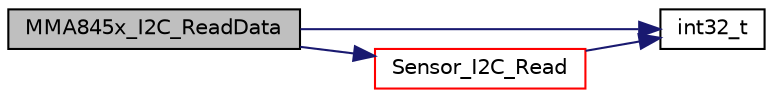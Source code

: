 digraph "MMA845x_I2C_ReadData"
{
  edge [fontname="Helvetica",fontsize="10",labelfontname="Helvetica",labelfontsize="10"];
  node [fontname="Helvetica",fontsize="10",shape=record];
  rankdir="LR";
  Node15 [label="MMA845x_I2C_ReadData",height=0.2,width=0.4,color="black", fillcolor="grey75", style="filled", fontcolor="black"];
  Node15 -> Node16 [color="midnightblue",fontsize="10",style="solid",fontname="Helvetica"];
  Node16 [label="int32_t",height=0.2,width=0.4,color="black", fillcolor="white", style="filled",URL="$data__format__service_8h.html#a5d7069350a7d7e65686c77a8038f462f",tooltip="The interface function to append the data on the formated stream. "];
  Node15 -> Node17 [color="midnightblue",fontsize="10",style="solid",fontname="Helvetica"];
  Node17 [label="Sensor_I2C_Read",height=0.2,width=0.4,color="red", fillcolor="white", style="filled",URL="$sensor__io__i2c_8c.html#aa75349faed7c77807cb88d9224aa2636",tooltip="Read register data from a sensor. "];
  Node17 -> Node16 [color="midnightblue",fontsize="10",style="solid",fontname="Helvetica"];
}

